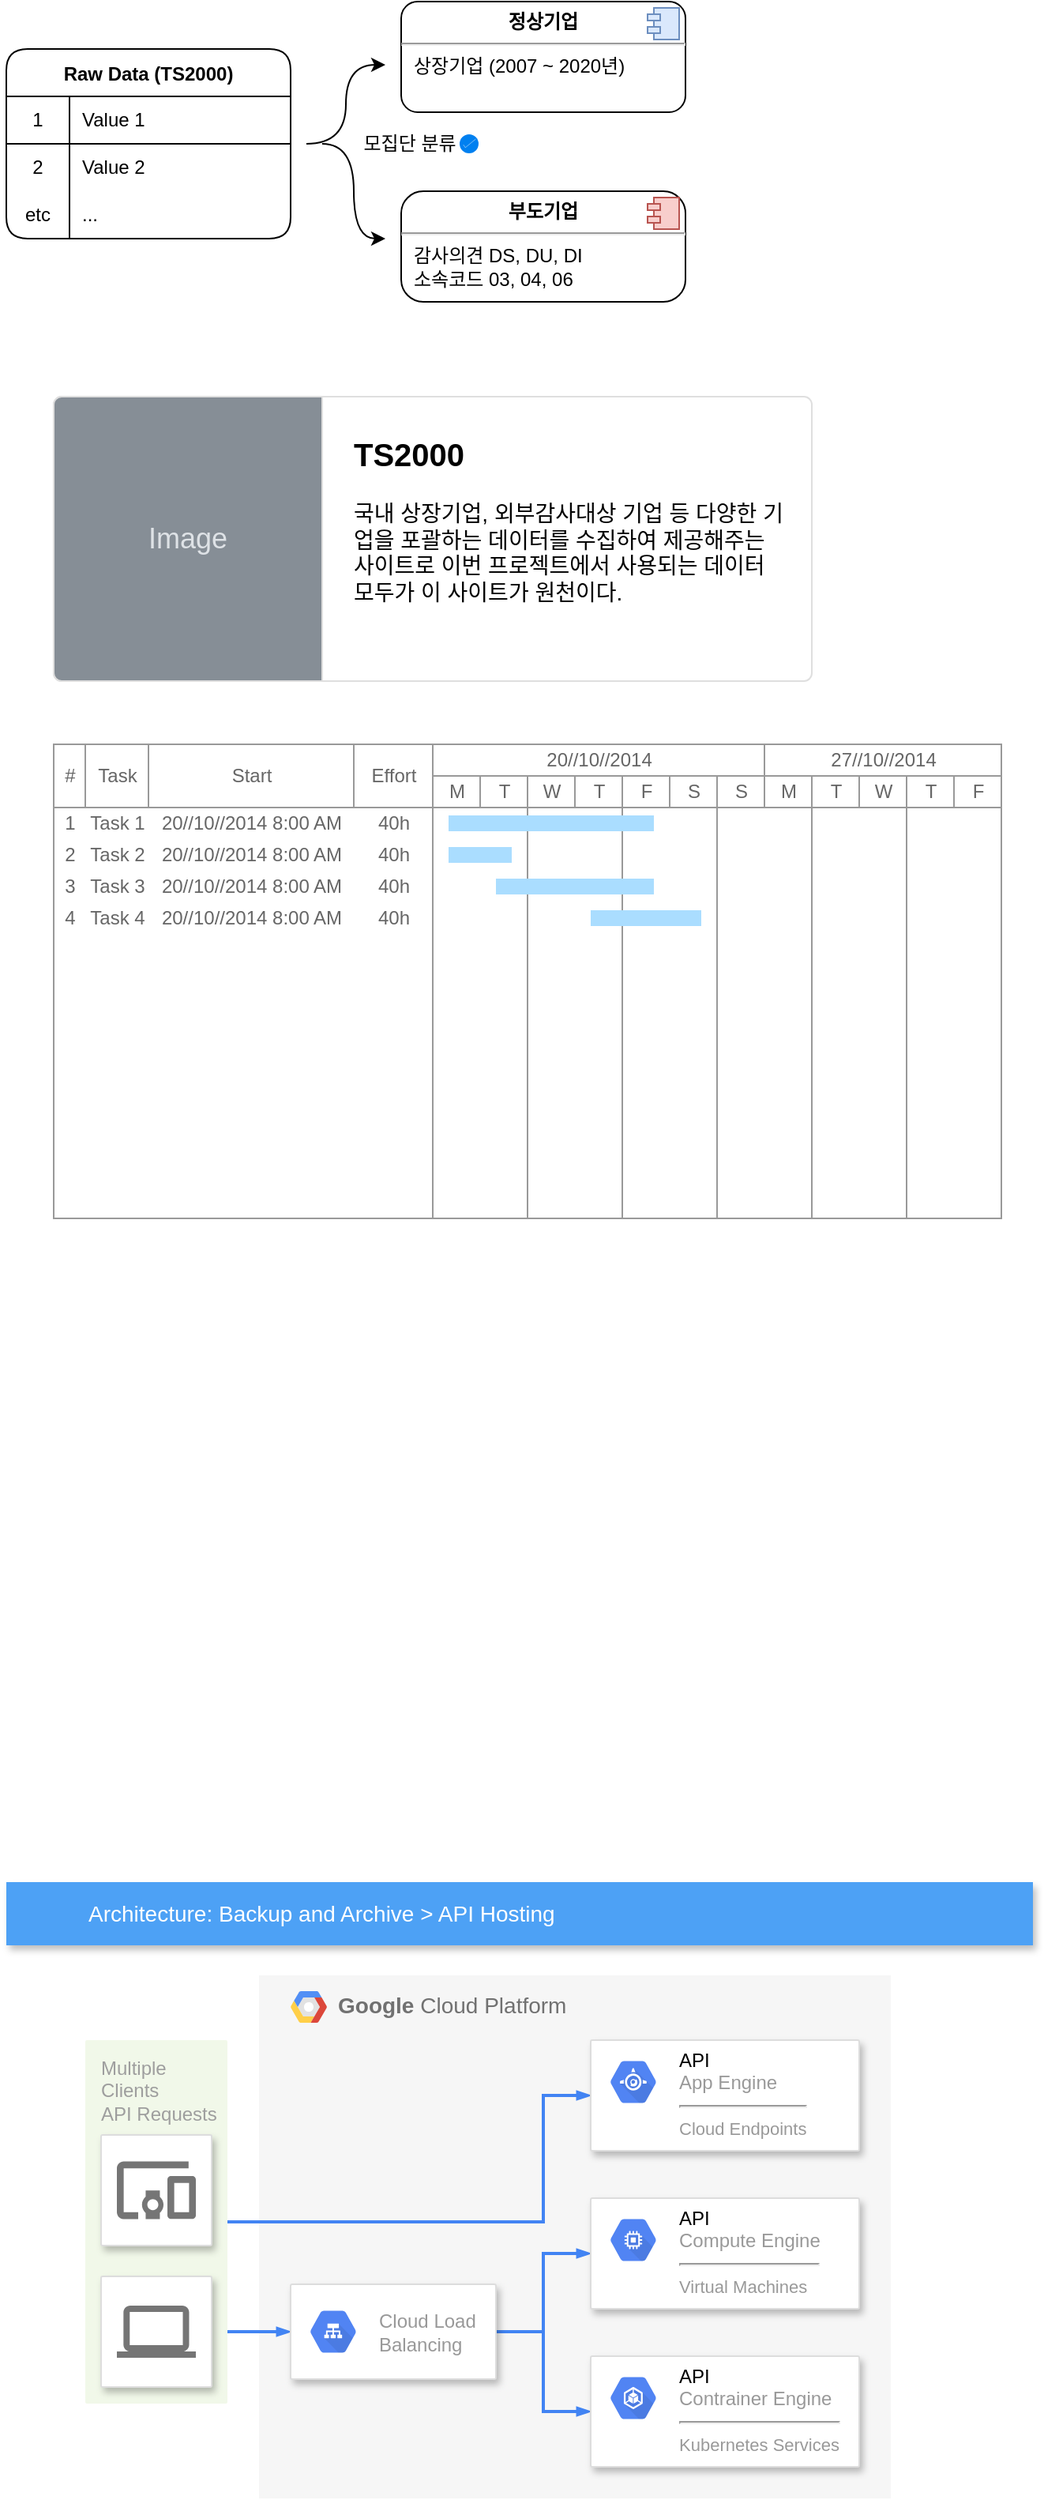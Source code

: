 <mxfile version="15.9.4" type="github">
  <diagram id="2wS17Yp10NxLo2Pq_0w4" name="Page-1">
    <mxGraphModel dx="946" dy="562" grid="1" gridSize="10" guides="1" tooltips="1" connect="1" arrows="1" fold="1" page="1" pageScale="1" pageWidth="827" pageHeight="1169" math="0" shadow="0">
      <root>
        <mxCell id="0" />
        <mxCell id="1" parent="0" />
        <mxCell id="_zoF1K13TPogbfo1X1Q7-2" value="Raw Data (TS2000)" style="shape=table;startSize=30;container=1;collapsible=0;childLayout=tableLayout;fixedRows=1;rowLines=0;fontStyle=1;align=center;pointerEvents=1;rounded=1;" parent="1" vertex="1">
          <mxGeometry x="40" y="40" width="180" height="120" as="geometry" />
        </mxCell>
        <mxCell id="_zoF1K13TPogbfo1X1Q7-3" value="" style="shape=partialRectangle;html=1;whiteSpace=wrap;collapsible=0;dropTarget=0;pointerEvents=1;fillColor=none;top=0;left=0;bottom=1;right=0;points=[[0,0.5],[1,0.5]];portConstraint=eastwest;rounded=1;" parent="_zoF1K13TPogbfo1X1Q7-2" vertex="1">
          <mxGeometry y="30" width="180" height="30" as="geometry" />
        </mxCell>
        <mxCell id="_zoF1K13TPogbfo1X1Q7-4" value="1" style="shape=partialRectangle;html=1;whiteSpace=wrap;connectable=0;fillColor=none;top=0;left=0;bottom=0;right=0;overflow=hidden;pointerEvents=1;rounded=1;" parent="_zoF1K13TPogbfo1X1Q7-3" vertex="1">
          <mxGeometry width="40" height="30" as="geometry">
            <mxRectangle width="40" height="30" as="alternateBounds" />
          </mxGeometry>
        </mxCell>
        <mxCell id="_zoF1K13TPogbfo1X1Q7-5" value="Value 1" style="shape=partialRectangle;html=1;whiteSpace=wrap;connectable=0;fillColor=none;top=0;left=0;bottom=0;right=0;align=left;spacingLeft=6;overflow=hidden;pointerEvents=1;rounded=1;" parent="_zoF1K13TPogbfo1X1Q7-3" vertex="1">
          <mxGeometry x="40" width="140" height="30" as="geometry">
            <mxRectangle width="140" height="30" as="alternateBounds" />
          </mxGeometry>
        </mxCell>
        <mxCell id="_zoF1K13TPogbfo1X1Q7-6" value="" style="shape=partialRectangle;html=1;whiteSpace=wrap;collapsible=0;dropTarget=0;pointerEvents=1;fillColor=none;top=0;left=0;bottom=0;right=0;points=[[0,0.5],[1,0.5]];portConstraint=eastwest;rounded=1;" parent="_zoF1K13TPogbfo1X1Q7-2" vertex="1">
          <mxGeometry y="60" width="180" height="30" as="geometry" />
        </mxCell>
        <mxCell id="_zoF1K13TPogbfo1X1Q7-7" value="2" style="shape=partialRectangle;html=1;whiteSpace=wrap;connectable=0;fillColor=none;top=0;left=0;bottom=0;right=0;overflow=hidden;pointerEvents=1;rounded=1;" parent="_zoF1K13TPogbfo1X1Q7-6" vertex="1">
          <mxGeometry width="40" height="30" as="geometry">
            <mxRectangle width="40" height="30" as="alternateBounds" />
          </mxGeometry>
        </mxCell>
        <mxCell id="_zoF1K13TPogbfo1X1Q7-8" value="Value 2" style="shape=partialRectangle;html=1;whiteSpace=wrap;connectable=0;fillColor=none;top=0;left=0;bottom=0;right=0;align=left;spacingLeft=6;overflow=hidden;pointerEvents=1;rounded=1;" parent="_zoF1K13TPogbfo1X1Q7-6" vertex="1">
          <mxGeometry x="40" width="140" height="30" as="geometry">
            <mxRectangle width="140" height="30" as="alternateBounds" />
          </mxGeometry>
        </mxCell>
        <mxCell id="_zoF1K13TPogbfo1X1Q7-9" value="" style="shape=partialRectangle;html=1;whiteSpace=wrap;collapsible=0;dropTarget=0;pointerEvents=1;fillColor=none;top=0;left=0;bottom=0;right=0;points=[[0,0.5],[1,0.5]];portConstraint=eastwest;rounded=1;" parent="_zoF1K13TPogbfo1X1Q7-2" vertex="1">
          <mxGeometry y="90" width="180" height="30" as="geometry" />
        </mxCell>
        <mxCell id="_zoF1K13TPogbfo1X1Q7-10" value="etc" style="shape=partialRectangle;html=1;whiteSpace=wrap;connectable=0;fillColor=none;top=0;left=0;bottom=0;right=0;overflow=hidden;pointerEvents=1;rounded=1;" parent="_zoF1K13TPogbfo1X1Q7-9" vertex="1">
          <mxGeometry width="40" height="30" as="geometry">
            <mxRectangle width="40" height="30" as="alternateBounds" />
          </mxGeometry>
        </mxCell>
        <mxCell id="_zoF1K13TPogbfo1X1Q7-11" value="..." style="shape=partialRectangle;html=1;whiteSpace=wrap;connectable=0;fillColor=none;top=0;left=0;bottom=0;right=0;align=left;spacingLeft=6;overflow=hidden;pointerEvents=1;rounded=1;" parent="_zoF1K13TPogbfo1X1Q7-9" vertex="1">
          <mxGeometry x="40" width="140" height="30" as="geometry">
            <mxRectangle width="140" height="30" as="alternateBounds" />
          </mxGeometry>
        </mxCell>
        <mxCell id="_zoF1K13TPogbfo1X1Q7-12" value="" style="edgeStyle=elbowEdgeStyle;elbow=horizontal;endArrow=classic;html=1;rounded=1;curved=1;" parent="1" edge="1">
          <mxGeometry width="50" height="50" relative="1" as="geometry">
            <mxPoint x="230" y="100" as="sourcePoint" />
            <mxPoint x="280" y="50" as="targetPoint" />
          </mxGeometry>
        </mxCell>
        <mxCell id="_zoF1K13TPogbfo1X1Q7-14" value="" style="edgeStyle=elbowEdgeStyle;elbow=horizontal;endArrow=classic;html=1;rounded=1;curved=1;" parent="1" edge="1">
          <mxGeometry width="50" height="50" relative="1" as="geometry">
            <mxPoint x="240" y="100" as="sourcePoint" />
            <mxPoint x="280" y="160" as="targetPoint" />
          </mxGeometry>
        </mxCell>
        <mxCell id="_zoF1K13TPogbfo1X1Q7-15" value="&lt;p style=&quot;margin: 0px ; margin-top: 6px ; text-align: center&quot;&gt;&lt;b&gt;정상기업&lt;/b&gt;&lt;/p&gt;&lt;hr&gt;&lt;p style=&quot;margin: 0px ; margin-left: 8px&quot;&gt;상장기업 (2007 ~ 2020년)&lt;/p&gt;" style="align=left;overflow=fill;html=1;dropTarget=0;rounded=1;" parent="1" vertex="1">
          <mxGeometry x="290" y="10" width="180" height="70" as="geometry" />
        </mxCell>
        <mxCell id="_zoF1K13TPogbfo1X1Q7-16" value="" style="shape=component;jettyWidth=8;jettyHeight=4;rounded=1;fillColor=#dae8fc;strokeColor=#6c8ebf;" parent="_zoF1K13TPogbfo1X1Q7-15" vertex="1">
          <mxGeometry x="1" width="20" height="20" relative="1" as="geometry">
            <mxPoint x="-24" y="4" as="offset" />
          </mxGeometry>
        </mxCell>
        <mxCell id="_zoF1K13TPogbfo1X1Q7-17" value="&lt;p style=&quot;margin: 0px ; margin-top: 6px ; text-align: center&quot;&gt;&lt;b&gt;부도기업&lt;/b&gt;&lt;/p&gt;&lt;hr&gt;&lt;p style=&quot;margin: 0px ; margin-left: 8px&quot;&gt;감사의견 DS, DU, DI&lt;/p&gt;&lt;p style=&quot;margin: 0px ; margin-left: 8px&quot;&gt;소속코드 03, 04, 06&lt;/p&gt;" style="align=left;overflow=fill;html=1;dropTarget=0;rounded=1;arcSize=20;" parent="1" vertex="1">
          <mxGeometry x="290" y="130" width="180" height="70" as="geometry" />
        </mxCell>
        <mxCell id="_zoF1K13TPogbfo1X1Q7-18" value="" style="shape=component;jettyWidth=8;jettyHeight=4;rounded=1;fillColor=#f8cecc;strokeColor=#b85450;" parent="_zoF1K13TPogbfo1X1Q7-17" vertex="1">
          <mxGeometry x="1" width="20" height="20" relative="1" as="geometry">
            <mxPoint x="-24" y="4" as="offset" />
          </mxGeometry>
        </mxCell>
        <mxCell id="_zoF1K13TPogbfo1X1Q7-19" value="모집단 분류" style="text;html=1;align=center;verticalAlign=middle;resizable=0;points=[];autosize=1;strokeColor=none;fillColor=none;" parent="1" vertex="1">
          <mxGeometry x="260" y="90" width="70" height="20" as="geometry" />
        </mxCell>
        <mxCell id="_zoF1K13TPogbfo1X1Q7-33" value="" style="html=1;verticalLabelPosition=bottom;labelBackgroundColor=#ffffff;verticalAlign=top;shadow=0;dashed=0;strokeWidth=2;shape=mxgraph.ios7.misc.select;fillColor=#0080f0;strokeColor=#ffffff;sketch=0;rounded=1;" parent="1" vertex="1">
          <mxGeometry x="327" y="94" width="12" height="12" as="geometry" />
        </mxCell>
        <mxCell id="wStRxCI1A6-7l18CCrJJ-24" value="&lt;span style=&quot;font-size: 20px&quot;&gt;&lt;b&gt;TS2000&lt;br&gt;&lt;/b&gt;&lt;/span&gt;&lt;br&gt;국내 상장기업, 외부감사대상 기업 등 다양한 기업을 포괄하는 데이터를 수집하여 제공해주는 사이트로 이번 프로젝트에서 사용되는 데이터 모두가 이 사이트가 원천이다.&lt;br&gt;" style="html=1;shadow=0;dashed=0;shape=mxgraph.bootstrap.rrect;rSize=5;strokeColor=#DFDFDF;html=1;whiteSpace=wrap;fillColor=#ffffff;fontColor=#000000;verticalAlign=top;align=left;spacing=20;fontSize=14;spacingLeft=170;rounded=1;" vertex="1" parent="1">
          <mxGeometry x="70" y="260" width="480" height="180" as="geometry" />
        </mxCell>
        <mxCell id="wStRxCI1A6-7l18CCrJJ-25" value="Image" style="html=1;shadow=0;dashed=0;shape=mxgraph.bootstrap.leftButton;rSize=5;perimeter=none;whiteSpace=wrap;fillColor=#868E96;strokeColor=#DFDFDF;fontColor=#DEE2E6;resizeWidth=1;fontSize=18;rounded=1;" vertex="1" parent="wStRxCI1A6-7l18CCrJJ-24">
          <mxGeometry width="170" height="180" relative="1" as="geometry" />
        </mxCell>
        <mxCell id="wStRxCI1A6-7l18CCrJJ-33" value="" style="strokeWidth=1;shadow=0;dashed=0;align=center;html=1;shape=mxgraph.mockup.graphics.rrect;rSize=0;strokeColor=#999999;rounded=1;" vertex="1" parent="1">
          <mxGeometry x="70" y="480" width="600" height="300" as="geometry" />
        </mxCell>
        <mxCell id="wStRxCI1A6-7l18CCrJJ-34" value="#" style="strokeColor=inherit;fillColor=inherit;gradientColor=inherit;strokeWidth=1;shadow=0;dashed=0;align=center;html=1;shape=mxgraph.mockup.graphics.rrect;rSize=0;fontColor=#666666;rounded=1;" vertex="1" parent="wStRxCI1A6-7l18CCrJJ-33">
          <mxGeometry width="20" height="40" as="geometry" />
        </mxCell>
        <mxCell id="wStRxCI1A6-7l18CCrJJ-35" value="Task" style="strokeColor=inherit;fillColor=inherit;gradientColor=inherit;strokeWidth=1;shadow=0;dashed=0;align=center;html=1;shape=mxgraph.mockup.graphics.rrect;rSize=0;fontColor=#666666;rounded=1;" vertex="1" parent="wStRxCI1A6-7l18CCrJJ-33">
          <mxGeometry x="20" width="40" height="40" as="geometry" />
        </mxCell>
        <mxCell id="wStRxCI1A6-7l18CCrJJ-36" value="Start" style="strokeColor=inherit;fillColor=inherit;gradientColor=inherit;strokeWidth=1;shadow=0;dashed=0;align=center;html=1;shape=mxgraph.mockup.graphics.rrect;rSize=0;fontColor=#666666;rounded=1;" vertex="1" parent="wStRxCI1A6-7l18CCrJJ-33">
          <mxGeometry x="60" width="130" height="40" as="geometry" />
        </mxCell>
        <mxCell id="wStRxCI1A6-7l18CCrJJ-37" value="Effort" style="strokeColor=inherit;fillColor=inherit;gradientColor=inherit;strokeWidth=1;shadow=0;dashed=0;align=center;html=1;shape=mxgraph.mockup.graphics.rrect;rSize=0;fontColor=#666666;rounded=1;" vertex="1" parent="wStRxCI1A6-7l18CCrJJ-33">
          <mxGeometry x="190" width="50" height="40" as="geometry" />
        </mxCell>
        <mxCell id="wStRxCI1A6-7l18CCrJJ-38" value="20//10//2014" style="strokeColor=inherit;fillColor=inherit;gradientColor=inherit;strokeWidth=1;shadow=0;dashed=0;align=center;html=1;shape=mxgraph.mockup.graphics.rrect;rSize=0;fontColor=#666666;rounded=1;" vertex="1" parent="wStRxCI1A6-7l18CCrJJ-33">
          <mxGeometry x="240" width="210" height="20" as="geometry" />
        </mxCell>
        <mxCell id="wStRxCI1A6-7l18CCrJJ-39" value="27//10//2014" style="strokeColor=inherit;fillColor=inherit;gradientColor=inherit;strokeWidth=1;shadow=0;dashed=0;align=center;html=1;shape=mxgraph.mockup.graphics.rrect;rSize=0;fontColor=#666666;rounded=1;" vertex="1" parent="wStRxCI1A6-7l18CCrJJ-33">
          <mxGeometry x="450" width="150" height="20" as="geometry" />
        </mxCell>
        <mxCell id="wStRxCI1A6-7l18CCrJJ-40" value="M" style="strokeColor=inherit;fillColor=inherit;gradientColor=inherit;strokeWidth=1;shadow=0;dashed=0;align=center;html=1;shape=mxgraph.mockup.graphics.rrect;rSize=0;;fontColor=#666666;rounded=1;" vertex="1" parent="wStRxCI1A6-7l18CCrJJ-33">
          <mxGeometry x="240" y="20" width="30" height="20" as="geometry" />
        </mxCell>
        <mxCell id="wStRxCI1A6-7l18CCrJJ-41" value="T" style="strokeColor=inherit;fillColor=inherit;gradientColor=inherit;strokeWidth=1;shadow=0;dashed=0;align=center;html=1;shape=mxgraph.mockup.graphics.rrect;rSize=0;fontColor=#666666;rounded=1;" vertex="1" parent="wStRxCI1A6-7l18CCrJJ-33">
          <mxGeometry x="270" y="20" width="30" height="20" as="geometry" />
        </mxCell>
        <mxCell id="wStRxCI1A6-7l18CCrJJ-42" value="W" style="strokeColor=inherit;fillColor=inherit;gradientColor=inherit;strokeWidth=1;shadow=0;dashed=0;align=center;html=1;shape=mxgraph.mockup.graphics.rrect;rSize=0;fontColor=#666666;rounded=1;" vertex="1" parent="wStRxCI1A6-7l18CCrJJ-33">
          <mxGeometry x="300" y="20" width="30" height="20" as="geometry" />
        </mxCell>
        <mxCell id="wStRxCI1A6-7l18CCrJJ-43" value="T" style="strokeColor=inherit;fillColor=inherit;gradientColor=inherit;strokeWidth=1;shadow=0;dashed=0;align=center;html=1;shape=mxgraph.mockup.graphics.rrect;rSize=0;fontColor=#666666;rounded=1;" vertex="1" parent="wStRxCI1A6-7l18CCrJJ-33">
          <mxGeometry x="330" y="20" width="30" height="20" as="geometry" />
        </mxCell>
        <mxCell id="wStRxCI1A6-7l18CCrJJ-44" value="F" style="strokeColor=inherit;fillColor=inherit;gradientColor=inherit;strokeWidth=1;shadow=0;dashed=0;align=center;html=1;shape=mxgraph.mockup.graphics.rrect;rSize=0;fontColor=#666666;rounded=1;" vertex="1" parent="wStRxCI1A6-7l18CCrJJ-33">
          <mxGeometry x="360" y="20" width="30" height="20" as="geometry" />
        </mxCell>
        <mxCell id="wStRxCI1A6-7l18CCrJJ-45" value="S" style="strokeColor=inherit;fillColor=inherit;gradientColor=inherit;strokeWidth=1;shadow=0;dashed=0;align=center;html=1;shape=mxgraph.mockup.graphics.rrect;rSize=0;fontColor=#666666;rounded=1;" vertex="1" parent="wStRxCI1A6-7l18CCrJJ-33">
          <mxGeometry x="390" y="20" width="30" height="20" as="geometry" />
        </mxCell>
        <mxCell id="wStRxCI1A6-7l18CCrJJ-46" value="S" style="strokeColor=inherit;fillColor=inherit;gradientColor=inherit;strokeWidth=1;shadow=0;dashed=0;align=center;html=1;shape=mxgraph.mockup.graphics.rrect;rSize=0;fontColor=#666666;rounded=1;" vertex="1" parent="wStRxCI1A6-7l18CCrJJ-33">
          <mxGeometry x="420" y="20" width="30" height="20" as="geometry" />
        </mxCell>
        <mxCell id="wStRxCI1A6-7l18CCrJJ-47" value="M" style="strokeColor=inherit;fillColor=inherit;gradientColor=inherit;strokeWidth=1;shadow=0;dashed=0;align=center;html=1;shape=mxgraph.mockup.graphics.rrect;rSize=0;fontColor=#666666;rounded=1;" vertex="1" parent="wStRxCI1A6-7l18CCrJJ-33">
          <mxGeometry x="450" y="20" width="30" height="20" as="geometry" />
        </mxCell>
        <mxCell id="wStRxCI1A6-7l18CCrJJ-48" value="T" style="strokeColor=inherit;fillColor=inherit;gradientColor=inherit;strokeWidth=1;shadow=0;dashed=0;align=center;html=1;shape=mxgraph.mockup.graphics.rrect;rSize=0;fontColor=#666666;rounded=1;" vertex="1" parent="wStRxCI1A6-7l18CCrJJ-33">
          <mxGeometry x="480" y="20" width="30" height="20" as="geometry" />
        </mxCell>
        <mxCell id="wStRxCI1A6-7l18CCrJJ-49" value="W" style="strokeColor=inherit;fillColor=inherit;gradientColor=inherit;strokeWidth=1;shadow=0;dashed=0;align=center;html=1;shape=mxgraph.mockup.graphics.rrect;rSize=0;fontColor=#666666;rounded=1;" vertex="1" parent="wStRxCI1A6-7l18CCrJJ-33">
          <mxGeometry x="510" y="20" width="30" height="20" as="geometry" />
        </mxCell>
        <mxCell id="wStRxCI1A6-7l18CCrJJ-50" value="T" style="strokeColor=inherit;fillColor=inherit;gradientColor=inherit;strokeWidth=1;shadow=0;dashed=0;align=center;html=1;shape=mxgraph.mockup.graphics.rrect;rSize=0;fontColor=#666666;rounded=1;" vertex="1" parent="wStRxCI1A6-7l18CCrJJ-33">
          <mxGeometry x="540" y="20" width="30" height="20" as="geometry" />
        </mxCell>
        <mxCell id="wStRxCI1A6-7l18CCrJJ-51" value="F" style="strokeColor=inherit;fillColor=inherit;gradientColor=inherit;strokeWidth=1;shadow=0;dashed=0;align=center;html=1;shape=mxgraph.mockup.graphics.rrect;rSize=0;fontColor=#666666;rounded=1;" vertex="1" parent="wStRxCI1A6-7l18CCrJJ-33">
          <mxGeometry x="570" y="20" width="30" height="20" as="geometry" />
        </mxCell>
        <mxCell id="wStRxCI1A6-7l18CCrJJ-52" value="" style="strokeColor=inherit;fillColor=inherit;gradientColor=inherit;strokeWidth=1;shadow=0;dashed=0;align=center;html=1;shape=mxgraph.mockup.graphics.rrect;rSize=0;fontColor=#666666;rounded=1;" vertex="1" parent="wStRxCI1A6-7l18CCrJJ-33">
          <mxGeometry y="40" width="240" height="260" as="geometry" />
        </mxCell>
        <mxCell id="wStRxCI1A6-7l18CCrJJ-53" value="" style="strokeColor=inherit;fillColor=inherit;gradientColor=inherit;strokeWidth=1;shadow=0;dashed=0;align=center;html=1;shape=mxgraph.mockup.graphics.rrect;rSize=0;fontColor=#666666;rounded=1;" vertex="1" parent="wStRxCI1A6-7l18CCrJJ-33">
          <mxGeometry x="240" y="40" width="60" height="260" as="geometry" />
        </mxCell>
        <mxCell id="wStRxCI1A6-7l18CCrJJ-54" value="" style="strokeColor=inherit;fillColor=inherit;gradientColor=inherit;strokeWidth=1;shadow=0;dashed=0;align=center;html=1;shape=mxgraph.mockup.graphics.rrect;rSize=0;fontColor=#666666;rounded=1;" vertex="1" parent="wStRxCI1A6-7l18CCrJJ-33">
          <mxGeometry x="300" y="40" width="60" height="260" as="geometry" />
        </mxCell>
        <mxCell id="wStRxCI1A6-7l18CCrJJ-55" value="" style="strokeColor=inherit;fillColor=inherit;gradientColor=inherit;strokeWidth=1;shadow=0;dashed=0;align=center;html=1;shape=mxgraph.mockup.graphics.rrect;rSize=0;fontColor=#666666;rounded=1;" vertex="1" parent="wStRxCI1A6-7l18CCrJJ-33">
          <mxGeometry x="360" y="40" width="60" height="260" as="geometry" />
        </mxCell>
        <mxCell id="wStRxCI1A6-7l18CCrJJ-56" value="" style="strokeColor=inherit;fillColor=inherit;gradientColor=inherit;strokeWidth=1;shadow=0;dashed=0;align=center;html=1;shape=mxgraph.mockup.graphics.rrect;rSize=0;fontColor=#666666;rounded=1;" vertex="1" parent="wStRxCI1A6-7l18CCrJJ-33">
          <mxGeometry x="420" y="40" width="60" height="260" as="geometry" />
        </mxCell>
        <mxCell id="wStRxCI1A6-7l18CCrJJ-57" value="" style="strokeColor=inherit;fillColor=inherit;gradientColor=inherit;strokeWidth=1;shadow=0;dashed=0;align=center;html=1;shape=mxgraph.mockup.graphics.rrect;rSize=0;fontColor=#666666;rounded=1;" vertex="1" parent="wStRxCI1A6-7l18CCrJJ-33">
          <mxGeometry x="480" y="40" width="60" height="260" as="geometry" />
        </mxCell>
        <mxCell id="wStRxCI1A6-7l18CCrJJ-58" value="" style="strokeColor=inherit;fillColor=inherit;gradientColor=inherit;strokeWidth=1;shadow=0;dashed=0;align=center;html=1;shape=mxgraph.mockup.graphics.rrect;rSize=0;fontColor=#666666;rounded=1;" vertex="1" parent="wStRxCI1A6-7l18CCrJJ-33">
          <mxGeometry x="540" y="40" width="60" height="260" as="geometry" />
        </mxCell>
        <mxCell id="wStRxCI1A6-7l18CCrJJ-59" value="1" style="strokeWidth=1;shadow=0;dashed=0;align=center;html=1;shape=mxgraph.mockup.graphics.anchor;fontColor=#666666;rounded=1;" vertex="1" parent="wStRxCI1A6-7l18CCrJJ-33">
          <mxGeometry y="40" width="20" height="20" as="geometry" />
        </mxCell>
        <mxCell id="wStRxCI1A6-7l18CCrJJ-60" value="Task 1" style="strokeWidth=1;shadow=0;dashed=0;align=center;html=1;shape=mxgraph.mockup.graphics.anchor;fontColor=#666666;rounded=1;" vertex="1" parent="wStRxCI1A6-7l18CCrJJ-33">
          <mxGeometry x="20" y="40" width="40" height="20" as="geometry" />
        </mxCell>
        <mxCell id="wStRxCI1A6-7l18CCrJJ-61" value="20//10//2014 8:00 AM" style="strokeWidth=1;shadow=0;dashed=0;align=center;html=1;shape=mxgraph.mockup.graphics.anchor;fontColor=#666666;rounded=1;" vertex="1" parent="wStRxCI1A6-7l18CCrJJ-33">
          <mxGeometry x="60" y="40" width="130" height="20" as="geometry" />
        </mxCell>
        <mxCell id="wStRxCI1A6-7l18CCrJJ-62" value="40h" style="strokeWidth=1;shadow=0;dashed=0;align=center;html=1;shape=mxgraph.mockup.graphics.anchor;fontColor=#666666;rounded=1;" vertex="1" parent="wStRxCI1A6-7l18CCrJJ-33">
          <mxGeometry x="190" y="40" width="50" height="20" as="geometry" />
        </mxCell>
        <mxCell id="wStRxCI1A6-7l18CCrJJ-63" value="2" style="strokeWidth=1;shadow=0;dashed=0;align=center;html=1;shape=mxgraph.mockup.graphics.anchor;fontColor=#666666;rounded=1;" vertex="1" parent="wStRxCI1A6-7l18CCrJJ-33">
          <mxGeometry y="60" width="20" height="20" as="geometry" />
        </mxCell>
        <mxCell id="wStRxCI1A6-7l18CCrJJ-64" value="Task 2" style="strokeWidth=1;shadow=0;dashed=0;align=center;html=1;shape=mxgraph.mockup.graphics.anchor;fontColor=#666666;rounded=1;" vertex="1" parent="wStRxCI1A6-7l18CCrJJ-33">
          <mxGeometry x="20" y="60" width="40" height="20" as="geometry" />
        </mxCell>
        <mxCell id="wStRxCI1A6-7l18CCrJJ-65" value="20//10//2014 8:00 AM" style="strokeWidth=1;shadow=0;dashed=0;align=center;html=1;shape=mxgraph.mockup.graphics.anchor;fontColor=#666666;rounded=1;" vertex="1" parent="wStRxCI1A6-7l18CCrJJ-33">
          <mxGeometry x="60" y="60" width="130" height="20" as="geometry" />
        </mxCell>
        <mxCell id="wStRxCI1A6-7l18CCrJJ-66" value="40h" style="strokeWidth=1;shadow=0;dashed=0;align=center;html=1;shape=mxgraph.mockup.graphics.anchor;fontColor=#666666;rounded=1;" vertex="1" parent="wStRxCI1A6-7l18CCrJJ-33">
          <mxGeometry x="190" y="60" width="50" height="20" as="geometry" />
        </mxCell>
        <mxCell id="wStRxCI1A6-7l18CCrJJ-67" value="3" style="strokeWidth=1;shadow=0;dashed=0;align=center;html=1;shape=mxgraph.mockup.graphics.anchor;fontColor=#666666;rounded=1;" vertex="1" parent="wStRxCI1A6-7l18CCrJJ-33">
          <mxGeometry y="80" width="20" height="20" as="geometry" />
        </mxCell>
        <mxCell id="wStRxCI1A6-7l18CCrJJ-68" value="Task 3" style="strokeWidth=1;shadow=0;dashed=0;align=center;html=1;shape=mxgraph.mockup.graphics.anchor;fontColor=#666666;rounded=1;" vertex="1" parent="wStRxCI1A6-7l18CCrJJ-33">
          <mxGeometry x="20" y="80" width="40" height="20" as="geometry" />
        </mxCell>
        <mxCell id="wStRxCI1A6-7l18CCrJJ-69" value="20//10//2014 8:00 AM" style="strokeWidth=1;shadow=0;dashed=0;align=center;html=1;shape=mxgraph.mockup.graphics.anchor;fontColor=#666666;rounded=1;" vertex="1" parent="wStRxCI1A6-7l18CCrJJ-33">
          <mxGeometry x="60" y="80" width="130" height="20" as="geometry" />
        </mxCell>
        <mxCell id="wStRxCI1A6-7l18CCrJJ-70" value="40h" style="strokeWidth=1;shadow=0;dashed=0;align=center;html=1;shape=mxgraph.mockup.graphics.anchor;fontColor=#666666;rounded=1;" vertex="1" parent="wStRxCI1A6-7l18CCrJJ-33">
          <mxGeometry x="190" y="80" width="50" height="20" as="geometry" />
        </mxCell>
        <mxCell id="wStRxCI1A6-7l18CCrJJ-71" value="4" style="strokeWidth=1;shadow=0;dashed=0;align=center;html=1;shape=mxgraph.mockup.graphics.anchor;fontColor=#666666;rounded=1;" vertex="1" parent="wStRxCI1A6-7l18CCrJJ-33">
          <mxGeometry y="100" width="20" height="20" as="geometry" />
        </mxCell>
        <mxCell id="wStRxCI1A6-7l18CCrJJ-72" value="Task 4" style="strokeWidth=1;shadow=0;dashed=0;align=center;html=1;shape=mxgraph.mockup.graphics.anchor;fontColor=#666666;rounded=1;" vertex="1" parent="wStRxCI1A6-7l18CCrJJ-33">
          <mxGeometry x="20" y="100" width="40" height="20" as="geometry" />
        </mxCell>
        <mxCell id="wStRxCI1A6-7l18CCrJJ-73" value="20//10//2014 8:00 AM" style="strokeWidth=1;shadow=0;dashed=0;align=center;html=1;shape=mxgraph.mockup.graphics.anchor;fontColor=#666666;rounded=1;" vertex="1" parent="wStRxCI1A6-7l18CCrJJ-33">
          <mxGeometry x="60" y="100" width="130" height="20" as="geometry" />
        </mxCell>
        <mxCell id="wStRxCI1A6-7l18CCrJJ-74" value="40h" style="strokeWidth=1;shadow=0;dashed=0;align=center;html=1;shape=mxgraph.mockup.graphics.anchor;fontColor=#666666;rounded=1;" vertex="1" parent="wStRxCI1A6-7l18CCrJJ-33">
          <mxGeometry x="190" y="100" width="50" height="20" as="geometry" />
        </mxCell>
        <mxCell id="wStRxCI1A6-7l18CCrJJ-75" value="" style="strokeWidth=1;shadow=0;dashed=0;align=center;html=1;shape=mxgraph.mockup.graphics.rrect;rSize=0;strokeColor=none;fillColor=#aaddff;rounded=1;" vertex="1" parent="wStRxCI1A6-7l18CCrJJ-33">
          <mxGeometry x="250" y="45" width="130" height="10" as="geometry" />
        </mxCell>
        <mxCell id="wStRxCI1A6-7l18CCrJJ-76" value="" style="strokeWidth=1;shadow=0;dashed=0;align=center;html=1;shape=mxgraph.mockup.graphics.rrect;rSize=0;strokeColor=none;fillColor=#aaddff;rounded=1;" vertex="1" parent="wStRxCI1A6-7l18CCrJJ-33">
          <mxGeometry x="250" y="65" width="40" height="10" as="geometry" />
        </mxCell>
        <mxCell id="wStRxCI1A6-7l18CCrJJ-77" value="" style="strokeWidth=1;shadow=0;dashed=0;align=center;html=1;shape=mxgraph.mockup.graphics.rrect;rSize=0;strokeColor=none;fillColor=#aaddff;rounded=1;" vertex="1" parent="wStRxCI1A6-7l18CCrJJ-33">
          <mxGeometry x="280" y="85" width="100" height="10" as="geometry" />
        </mxCell>
        <mxCell id="wStRxCI1A6-7l18CCrJJ-78" value="" style="strokeWidth=1;shadow=0;dashed=0;align=center;html=1;shape=mxgraph.mockup.graphics.rrect;rSize=0;strokeColor=none;fillColor=#aaddff;rounded=1;" vertex="1" parent="wStRxCI1A6-7l18CCrJJ-33">
          <mxGeometry x="340" y="105" width="70" height="10" as="geometry" />
        </mxCell>
        <mxCell id="wStRxCI1A6-7l18CCrJJ-132" value="&lt;b&gt;Google &lt;/b&gt;Cloud Platform" style="fillColor=#F6F6F6;strokeColor=none;shadow=0;gradientColor=none;fontSize=14;align=left;spacing=10;fontColor=#717171;9E9E9E;verticalAlign=top;spacingTop=-4;fontStyle=0;spacingLeft=40;html=1;" vertex="1" parent="1">
          <mxGeometry x="200" y="1259" width="400" height="331" as="geometry" />
        </mxCell>
        <mxCell id="wStRxCI1A6-7l18CCrJJ-133" value="" style="shape=mxgraph.gcp2.google_cloud_platform;fillColor=#F6F6F6;strokeColor=none;shadow=0;gradientColor=none;" vertex="1" parent="wStRxCI1A6-7l18CCrJJ-132">
          <mxGeometry width="23" height="20" relative="1" as="geometry">
            <mxPoint x="20" y="10" as="offset" />
          </mxGeometry>
        </mxCell>
        <mxCell id="wStRxCI1A6-7l18CCrJJ-134" value="Multiple&lt;br&gt;Clients&lt;br&gt;API Requests&lt;br&gt;" style="rounded=1;absoluteArcSize=1;arcSize=2;html=1;strokeColor=none;gradientColor=none;shadow=0;dashed=0;fontSize=12;fontColor=#9E9E9E;align=left;verticalAlign=top;spacing=10;spacingTop=-4;fillColor=#F1F8E9;" vertex="1" parent="1">
          <mxGeometry x="90" y="1300" width="90" height="230" as="geometry" />
        </mxCell>
        <mxCell id="wStRxCI1A6-7l18CCrJJ-135" value="Architecture: Backup and Archive &amp;gt; API Hosting" style="fillColor=#4DA1F5;strokeColor=none;shadow=1;gradientColor=none;fontSize=14;align=left;spacingLeft=50;fontColor=#ffffff;html=1;" vertex="1" parent="1">
          <mxGeometry x="40" y="1200" width="650" height="40" as="geometry" />
        </mxCell>
        <mxCell id="wStRxCI1A6-7l18CCrJJ-136" style="edgeStyle=orthogonalEdgeStyle;rounded=0;elbow=vertical;html=1;labelBackgroundColor=none;startFill=1;startSize=4;endArrow=blockThin;endFill=1;endSize=4;jettySize=auto;orthogonalLoop=1;strokeColor=#4284F3;strokeWidth=2;fontSize=12;fontColor=#000000;align=left;dashed=0;" edge="1" parent="1" source="wStRxCI1A6-7l18CCrJJ-134" target="wStRxCI1A6-7l18CCrJJ-146">
          <mxGeometry relative="1" as="geometry">
            <Array as="points">
              <mxPoint x="380" y="1415" />
              <mxPoint x="380" y="1335" />
            </Array>
          </mxGeometry>
        </mxCell>
        <mxCell id="wStRxCI1A6-7l18CCrJJ-137" value="" style="strokeColor=#dddddd;fillColor=#ffffff;shadow=1;strokeWidth=1;rounded=1;absoluteArcSize=1;arcSize=2;labelPosition=center;verticalLabelPosition=middle;align=center;verticalAlign=bottom;spacingLeft=0;fontColor=#999999;fontSize=12;whiteSpace=wrap;spacingBottom=2;html=1;" vertex="1" parent="1">
          <mxGeometry x="100" y="1360" width="70" height="70" as="geometry" />
        </mxCell>
        <mxCell id="wStRxCI1A6-7l18CCrJJ-138" value="" style="dashed=0;connectable=0;html=1;fillColor=#757575;strokeColor=none;shape=mxgraph.gcp2.mobile_devices;part=1;" vertex="1" parent="wStRxCI1A6-7l18CCrJJ-137">
          <mxGeometry x="0.5" width="50" height="36.5" relative="1" as="geometry">
            <mxPoint x="-25" y="16.75" as="offset" />
          </mxGeometry>
        </mxCell>
        <mxCell id="wStRxCI1A6-7l18CCrJJ-139" style="edgeStyle=elbowEdgeStyle;rounded=0;elbow=vertical;html=1;labelBackgroundColor=none;startFill=1;startSize=4;endArrow=blockThin;endFill=1;endSize=4;jettySize=auto;orthogonalLoop=1;strokeColor=#4284F3;strokeWidth=2;fontSize=12;fontColor=#000000;align=left;dashed=0;" edge="1" parent="1" source="wStRxCI1A6-7l18CCrJJ-134" target="wStRxCI1A6-7l18CCrJJ-144">
          <mxGeometry relative="1" as="geometry" />
        </mxCell>
        <mxCell id="wStRxCI1A6-7l18CCrJJ-140" value="" style="strokeColor=#dddddd;fillColor=#ffffff;shadow=1;strokeWidth=1;rounded=1;absoluteArcSize=1;arcSize=2;labelPosition=center;verticalLabelPosition=middle;align=center;verticalAlign=bottom;spacingLeft=0;fontColor=#999999;fontSize=12;whiteSpace=wrap;spacingBottom=2;html=1;" vertex="1" parent="1">
          <mxGeometry x="100" y="1449.5" width="70" height="70" as="geometry" />
        </mxCell>
        <mxCell id="wStRxCI1A6-7l18CCrJJ-141" value="" style="dashed=0;connectable=0;html=1;fillColor=#757575;strokeColor=none;shape=mxgraph.gcp2.laptop;part=1;" vertex="1" parent="wStRxCI1A6-7l18CCrJJ-140">
          <mxGeometry x="0.5" width="50" height="33" relative="1" as="geometry">
            <mxPoint x="-25" y="18.5" as="offset" />
          </mxGeometry>
        </mxCell>
        <mxCell id="wStRxCI1A6-7l18CCrJJ-142" style="edgeStyle=orthogonalEdgeStyle;rounded=0;elbow=vertical;html=1;labelBackgroundColor=none;startFill=1;startSize=4;endArrow=blockThin;endFill=1;endSize=4;jettySize=auto;orthogonalLoop=1;strokeColor=#4284F3;strokeWidth=2;fontSize=12;fontColor=#000000;align=left;dashed=0;" edge="1" parent="1" source="wStRxCI1A6-7l18CCrJJ-144" target="wStRxCI1A6-7l18CCrJJ-148">
          <mxGeometry relative="1" as="geometry" />
        </mxCell>
        <mxCell id="wStRxCI1A6-7l18CCrJJ-143" style="edgeStyle=orthogonalEdgeStyle;rounded=0;elbow=vertical;html=1;labelBackgroundColor=none;startFill=1;startSize=4;endArrow=blockThin;endFill=1;endSize=4;jettySize=auto;orthogonalLoop=1;strokeColor=#4284F3;strokeWidth=2;fontSize=12;fontColor=#000000;align=left;dashed=0;" edge="1" parent="1" source="wStRxCI1A6-7l18CCrJJ-144" target="wStRxCI1A6-7l18CCrJJ-150">
          <mxGeometry relative="1" as="geometry" />
        </mxCell>
        <mxCell id="wStRxCI1A6-7l18CCrJJ-144" value="" style="strokeColor=#dddddd;fillColor=#ffffff;shadow=1;strokeWidth=1;rounded=1;absoluteArcSize=1;arcSize=2;fontSize=11;fontColor=#9E9E9E;align=center;html=1;" vertex="1" parent="1">
          <mxGeometry x="220" y="1454.5" width="130" height="60" as="geometry" />
        </mxCell>
        <mxCell id="wStRxCI1A6-7l18CCrJJ-145" value="Cloud Load&#xa;Balancing" style="dashed=0;connectable=0;html=1;fillColor=#5184F3;strokeColor=none;shape=mxgraph.gcp2.hexIcon;prIcon=cloud_load_balancing;part=1;labelPosition=right;verticalLabelPosition=middle;align=left;verticalAlign=middle;spacingLeft=5;fontColor=#999999;fontSize=12;" vertex="1" parent="wStRxCI1A6-7l18CCrJJ-144">
          <mxGeometry y="0.5" width="44" height="39" relative="1" as="geometry">
            <mxPoint x="5" y="-19.5" as="offset" />
          </mxGeometry>
        </mxCell>
        <mxCell id="wStRxCI1A6-7l18CCrJJ-146" value="" style="strokeColor=#dddddd;fillColor=#ffffff;shadow=1;strokeWidth=1;rounded=1;absoluteArcSize=1;arcSize=2;fontSize=11;fontColor=#9E9E9E;align=center;html=1;" vertex="1" parent="1">
          <mxGeometry x="410" y="1300" width="170" height="70" as="geometry" />
        </mxCell>
        <mxCell id="wStRxCI1A6-7l18CCrJJ-147" value="&lt;font color=&quot;#000000&quot;&gt;API&lt;/font&gt;&lt;br&gt;App Engine&lt;hr&gt;&lt;font style=&quot;font-size: 11px&quot;&gt;Cloud Endpoints&lt;/font&gt;" style="dashed=0;connectable=0;html=1;fillColor=#5184F3;strokeColor=none;shape=mxgraph.gcp2.hexIcon;prIcon=app_engine;part=1;labelPosition=right;verticalLabelPosition=middle;align=left;verticalAlign=top;spacingLeft=5;fontColor=#999999;fontSize=12;spacingTop=-8;" vertex="1" parent="wStRxCI1A6-7l18CCrJJ-146">
          <mxGeometry width="44" height="39" relative="1" as="geometry">
            <mxPoint x="5" y="7" as="offset" />
          </mxGeometry>
        </mxCell>
        <mxCell id="wStRxCI1A6-7l18CCrJJ-148" value="" style="strokeColor=#dddddd;fillColor=#ffffff;shadow=1;strokeWidth=1;rounded=1;absoluteArcSize=1;arcSize=2;fontSize=11;fontColor=#9E9E9E;align=center;html=1;" vertex="1" parent="1">
          <mxGeometry x="410" y="1400" width="170" height="70" as="geometry" />
        </mxCell>
        <mxCell id="wStRxCI1A6-7l18CCrJJ-149" value="&lt;font color=&quot;#000000&quot;&gt;API&lt;/font&gt;&lt;br&gt;Compute Engine&lt;hr&gt;&lt;font style=&quot;font-size: 11px&quot;&gt;Virtual Machines&lt;/font&gt;" style="dashed=0;connectable=0;html=1;fillColor=#5184F3;strokeColor=none;shape=mxgraph.gcp2.hexIcon;prIcon=compute_engine;part=1;labelPosition=right;verticalLabelPosition=middle;align=left;verticalAlign=top;spacingLeft=5;fontColor=#999999;fontSize=12;spacingTop=-8;" vertex="1" parent="wStRxCI1A6-7l18CCrJJ-148">
          <mxGeometry width="44" height="39" relative="1" as="geometry">
            <mxPoint x="5" y="7" as="offset" />
          </mxGeometry>
        </mxCell>
        <mxCell id="wStRxCI1A6-7l18CCrJJ-150" value="" style="strokeColor=#dddddd;fillColor=#ffffff;shadow=1;strokeWidth=1;rounded=1;absoluteArcSize=1;arcSize=2;fontSize=11;fontColor=#9E9E9E;align=center;html=1;" vertex="1" parent="1">
          <mxGeometry x="410" y="1500" width="170" height="70" as="geometry" />
        </mxCell>
        <mxCell id="wStRxCI1A6-7l18CCrJJ-151" value="&lt;font color=&quot;#000000&quot;&gt;API&lt;/font&gt;&lt;br&gt;Contrainer Engine&lt;hr&gt;&lt;font style=&quot;font-size: 11px&quot;&gt;Kubernetes Services&lt;/font&gt;" style="dashed=0;connectable=0;html=1;fillColor=#5184F3;strokeColor=none;shape=mxgraph.gcp2.hexIcon;prIcon=container_engine;part=1;labelPosition=right;verticalLabelPosition=middle;align=left;verticalAlign=top;spacingLeft=5;fontColor=#999999;fontSize=12;spacingTop=-8;" vertex="1" parent="wStRxCI1A6-7l18CCrJJ-150">
          <mxGeometry width="44" height="39" relative="1" as="geometry">
            <mxPoint x="5" y="7" as="offset" />
          </mxGeometry>
        </mxCell>
      </root>
    </mxGraphModel>
  </diagram>
</mxfile>

